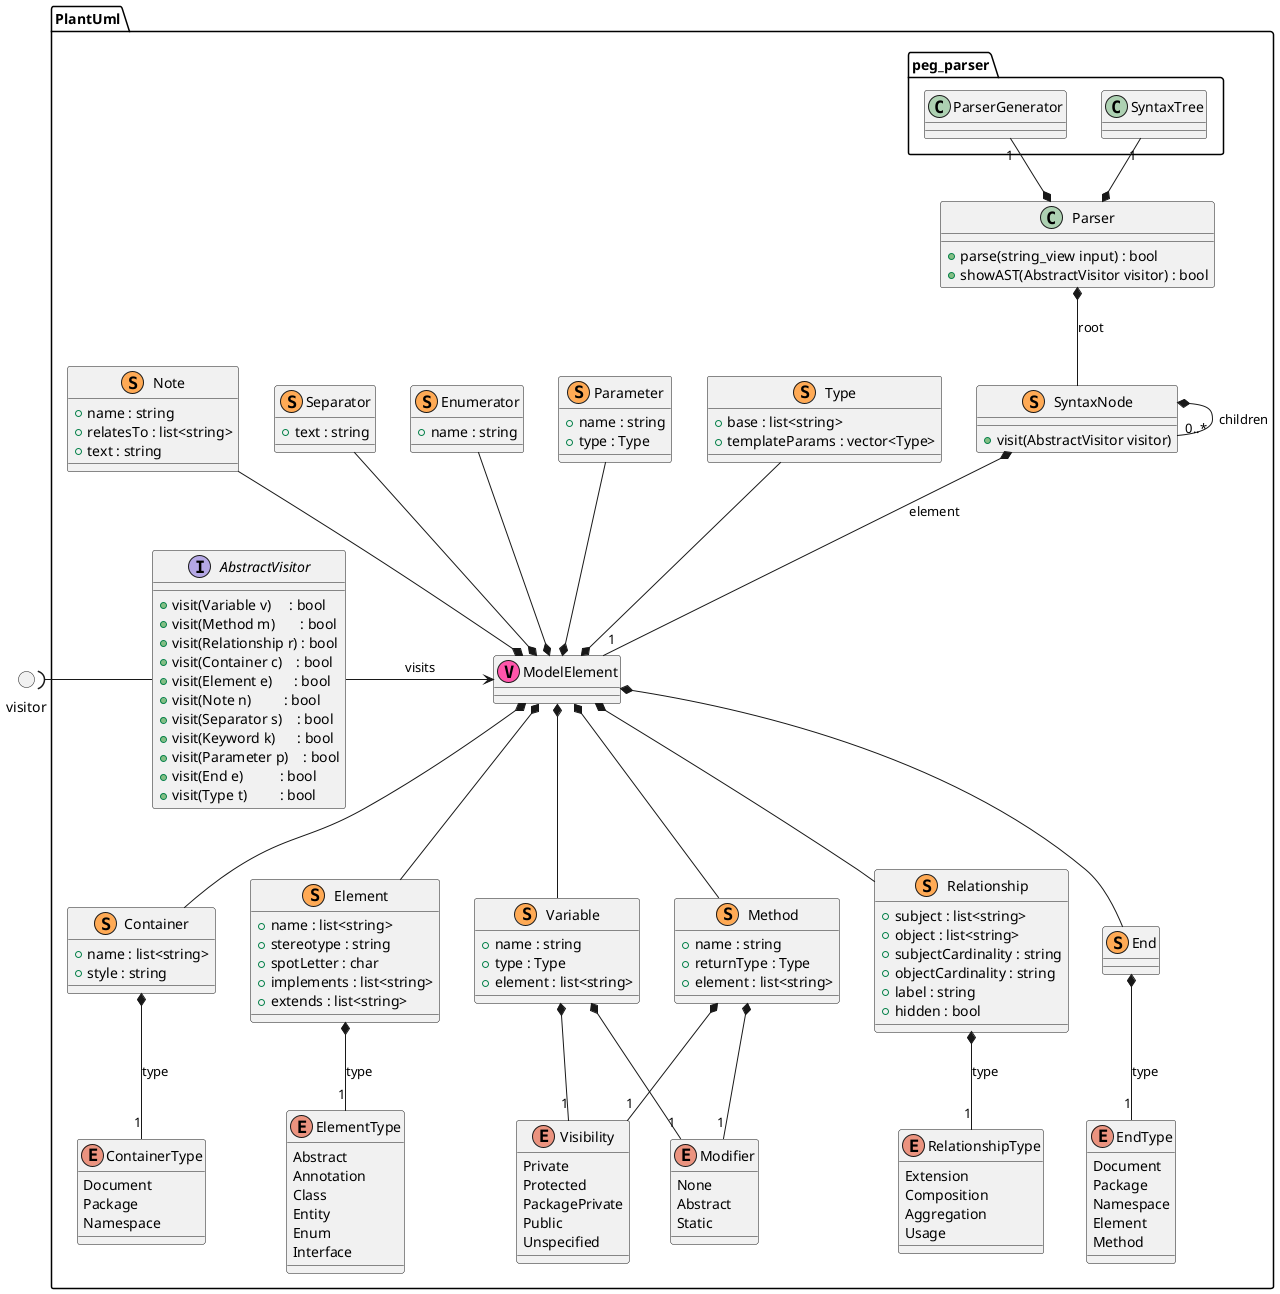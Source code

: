 @startuml PlantUml

namespace PlantUml {

    interface AbstractVisitor {
        +visit(Variable v)     : bool
        +visit(Method m)       : bool
        +visit(Relationship r) : bool
        +visit(Container c)    : bool
        +visit(Element e)      : bool
        +visit(Note n)         : bool
        +visit(Separator s)    : bool
        +visit(Keyword k)      : bool
        +visit(Parameter p)    : bool
        +visit(End e)          : bool
        +visit(Type t)         : bool
    }

    class Parser
    {
        +parse(string_view input) : bool
        +showAST(AbstractVisitor visitor) : bool
    }

    class ModelElement << (V,#FF55AA) >>

    class Container << (S,#FFAA55) >>
    {
        +name : list<string>
        +style : string
    }
    enum ContainerType {
        Document
        Package
        Namespace
    }

    class Element << (S,#FFAA55) >>
    {
        +name : list<string>
        +stereotype : string
        +spotLetter : char
        +implements : list<string>
        +extends : list<string>
    }
    enum ElementType {
        Abstract
        Annotation
        Class
        Entity
        Enum
        Interface
    }

    class Variable << (S,#FFAA55) >>
    {
        +name : string
        +type : Type
        +element : list<string>
    }
    class Method << (S,#FFAA55) >>
    {
        +name : string
        +returnType : Type
        +element : list<string>
    }
    class Parameter << (S,#FFAA55) >>
    {
        +name : string
        +type : Type
    }
    class Separator << (S,#FFAA55) >>
    {
        +text : string
    }
    class Enumerator << (S,#FFAA55) >>
    {
        +name : string
    }
    class Type << (S,#FFAA55) >>
    {
        +base : list<string>
        +templateParams : vector<Type>
    }
    class Relationship << (S,#FFAA55) >>
    {
        +subject : list<string>
        +object : list<string>
        +subjectCardinality : string
        +objectCardinality : string
        +label : string
        +hidden : bool
    }
    enum RelationshipType {
        Extension
        Composition
        Aggregation
        Usage
    }
    class Note << (S,#FFAA55) >>
    {
        +name : string
        +relatesTo : list<string>
        +text : string
    }
    enum Visibility {
        Private
        Protected
        PackagePrivate
        Public
        Unspecified
    }
    enum Modifier {
        None
        Abstract
        Static
    }
    class End<< (S,#FFAA55) >>
    enum EndType
    {
        Document
        Package
        Namespace
        Element
        Method
    }

    class SyntaxNode << (S,#FFAA55) >>
    {
        +visit(AbstractVisitor visitor)
    }

    Parser *-- SyntaxNode : root

    SyntaxNode *-- "0..*" SyntaxNode : children
    SyntaxNode *-- "1" ModelElement : element

    ModelElement *-up- Note
    ModelElement *-up- Separator
    ModelElement *-up- Enumerator
    ModelElement *-up- Parameter
    ModelElement *-up- Type
    ModelElement *-- Container
    ModelElement *-- Element
    ModelElement *-- Relationship
    ModelElement *-- Variable
    ModelElement *-- Method
    ModelElement *-- End

    Element *-- "1" ElementType : type
    Container *-- "1" ContainerType  : type
    Variable *-- "1" Visibility
    Variable *-- "1" Modifier
    Method *-- "1" Visibility
    Method *-- "1" Modifier
    End *-- "1" EndType : type
    Relationship *-- "1" RelationshipType : type

    AbstractVisitor -right-> ModelElement : visits

    Parser *-up- "1" peg_parser.SyntaxTree
    Parser *-up- "1" peg_parser.ParserGenerator
}

() visitor
PlantUml.AbstractVisitor -left-( visitor

@enduml
